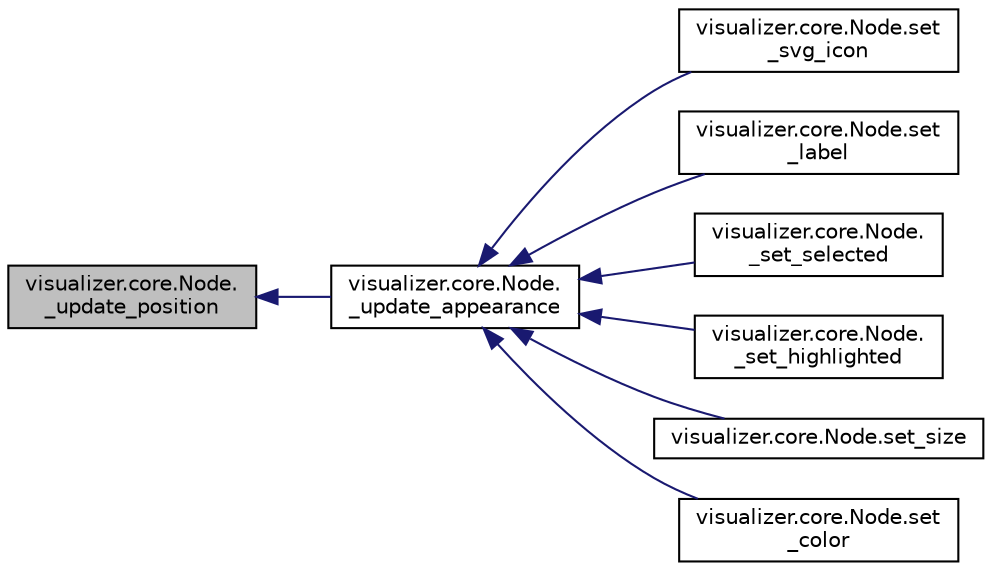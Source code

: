 digraph "visualizer.core.Node._update_position"
{
  edge [fontname="Helvetica",fontsize="10",labelfontname="Helvetica",labelfontsize="10"];
  node [fontname="Helvetica",fontsize="10",shape=record];
  rankdir="LR";
  Node1 [label="visualizer.core.Node.\l_update_position",height=0.2,width=0.4,color="black", fillcolor="grey75", style="filled", fontcolor="black"];
  Node1 -> Node2 [dir="back",color="midnightblue",fontsize="10",style="solid"];
  Node2 [label="visualizer.core.Node.\l_update_appearance",height=0.2,width=0.4,color="black", fillcolor="white", style="filled",URL="$d3/d81/classvisualizer_1_1core_1_1Node.html#ae5b37840dd64cdf83640f3e4e0ac7f09",tooltip="Update the node aspect to reflect the selected/highlighted state. "];
  Node2 -> Node3 [dir="back",color="midnightblue",fontsize="10",style="solid"];
  Node3 [label="visualizer.core.Node.set\l_svg_icon",height=0.2,width=0.4,color="black", fillcolor="white", style="filled",URL="$d3/d81/classvisualizer_1_1core_1_1Node.html#a308c7317a292873bfeb648b1ca1a839e",tooltip="Set a background SVG icon for the node. "];
  Node2 -> Node4 [dir="back",color="midnightblue",fontsize="10",style="solid"];
  Node4 [label="visualizer.core.Node.set\l_label",height=0.2,width=0.4,color="black", fillcolor="white", style="filled",URL="$d3/d81/classvisualizer_1_1core_1_1Node.html#a2af5df5a7ac732941d9f4091fbec2e2e",tooltip="Set a label for the node. "];
  Node2 -> Node5 [dir="back",color="midnightblue",fontsize="10",style="solid"];
  Node5 [label="visualizer.core.Node.\l_set_selected",height=0.2,width=0.4,color="black", fillcolor="white", style="filled",URL="$d3/d81/classvisualizer_1_1core_1_1Node.html#a3ceba64906269d901c47af74a60f06a0",tooltip="Set selected function. "];
  Node2 -> Node6 [dir="back",color="midnightblue",fontsize="10",style="solid"];
  Node6 [label="visualizer.core.Node.\l_set_highlighted",height=0.2,width=0.4,color="black", fillcolor="white", style="filled",URL="$d3/d81/classvisualizer_1_1core_1_1Node.html#ae5beb3fb1baf0a82aac7d97095be2e03",tooltip="Set highlighted function. "];
  Node2 -> Node7 [dir="back",color="midnightblue",fontsize="10",style="solid"];
  Node7 [label="visualizer.core.Node.set_size",height=0.2,width=0.4,color="black", fillcolor="white", style="filled",URL="$d3/d81/classvisualizer_1_1core_1_1Node.html#ae3c935cc239df56943eb4a731511500c",tooltip="Set size function. "];
  Node2 -> Node8 [dir="back",color="midnightblue",fontsize="10",style="solid"];
  Node8 [label="visualizer.core.Node.set\l_color",height=0.2,width=0.4,color="black", fillcolor="white", style="filled",URL="$d3/d81/classvisualizer_1_1core_1_1Node.html#aa50f8c1b99b627e1509fe273af6096ca",tooltip="Set color function. "];
}
